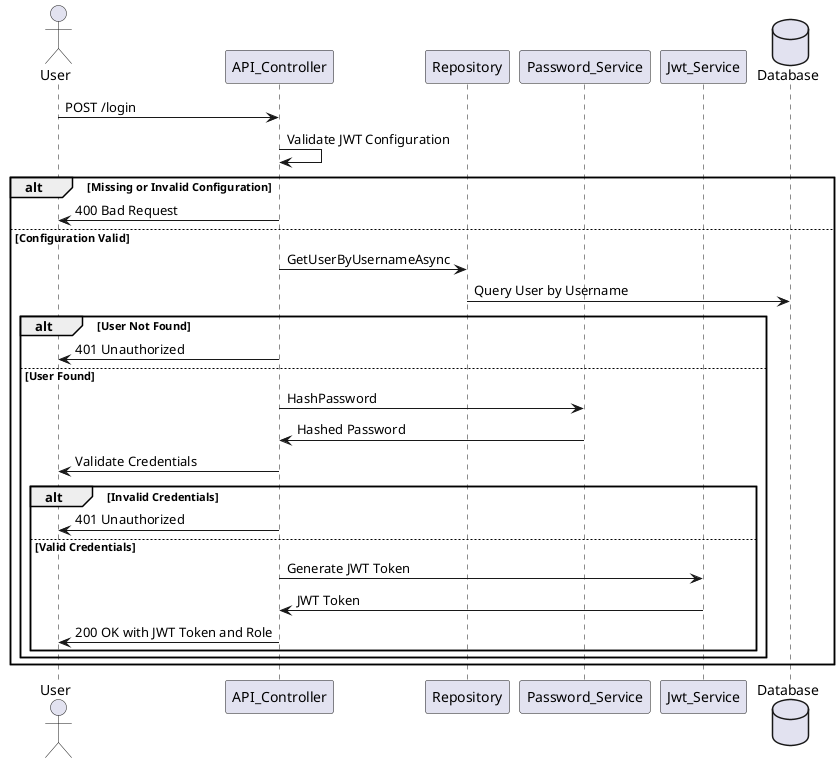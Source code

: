 
@startuml
actor User
participant API_Controller
participant Repository
participant Password_Service
participant Jwt_Service
database Database

User -> API_Controller: POST /login
API_Controller -> API_Controller: Validate JWT Configuration
alt Missing or Invalid Configuration
    API_Controller -> User: 400 Bad Request
else Configuration Valid
    API_Controller -> Repository: GetUserByUsernameAsync
    Repository -> Database: Query User by Username
    alt User Not Found
        API_Controller -> User: 401 Unauthorized
    else User Found
        API_Controller -> Password_Service: HashPassword
        Password_Service -> API_Controller: Hashed Password
        API_Controller -> User: Validate Credentials
        alt Invalid Credentials
            API_Controller -> User: 401 Unauthorized
        else Valid Credentials
            API_Controller -> Jwt_Service: Generate JWT Token
            Jwt_Service -> API_Controller: JWT Token
            API_Controller -> User: 200 OK with JWT Token and Role
        end
    end
end
@enduml
